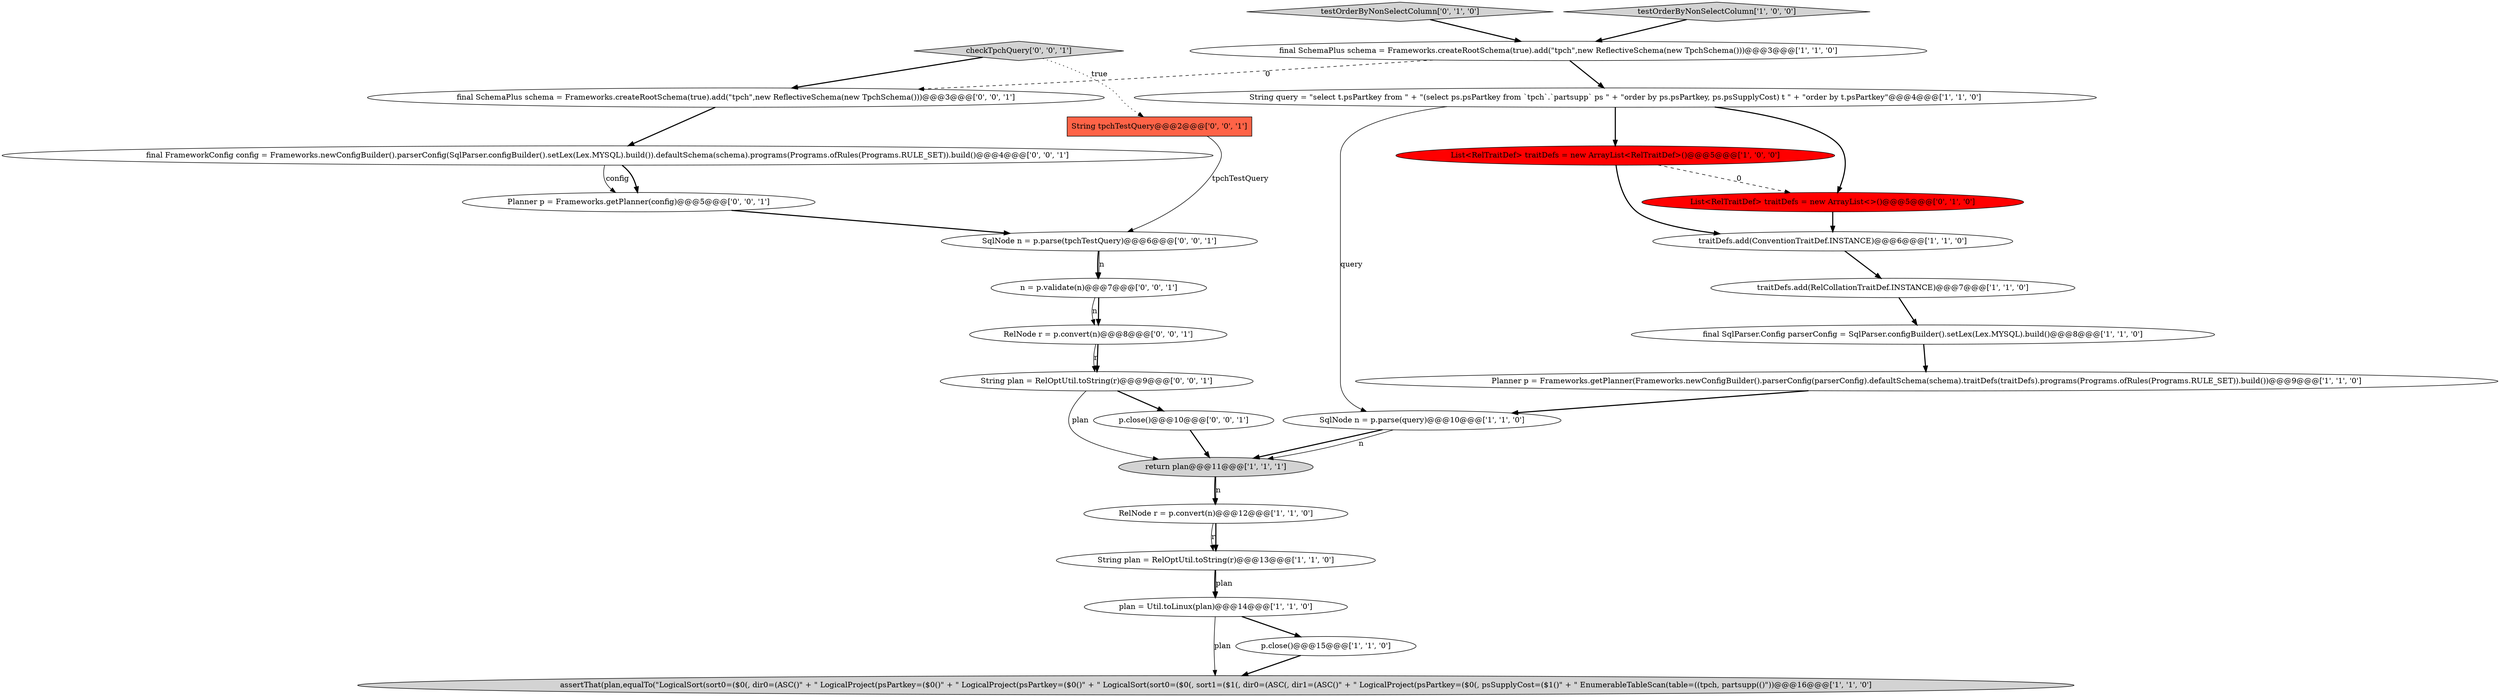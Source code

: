 digraph {
24 [style = filled, label = "String plan = RelOptUtil.toString(r)@@@9@@@['0', '0', '1']", fillcolor = white, shape = ellipse image = "AAA0AAABBB3BBB"];
25 [style = filled, label = "RelNode r = p.convert(n)@@@8@@@['0', '0', '1']", fillcolor = white, shape = ellipse image = "AAA0AAABBB3BBB"];
17 [style = filled, label = "p.close()@@@10@@@['0', '0', '1']", fillcolor = white, shape = ellipse image = "AAA0AAABBB3BBB"];
9 [style = filled, label = "SqlNode n = p.parse(query)@@@10@@@['1', '1', '0']", fillcolor = white, shape = ellipse image = "AAA0AAABBB1BBB"];
5 [style = filled, label = "plan = Util.toLinux(plan)@@@14@@@['1', '1', '0']", fillcolor = white, shape = ellipse image = "AAA0AAABBB1BBB"];
12 [style = filled, label = "traitDefs.add(RelCollationTraitDef.INSTANCE)@@@7@@@['1', '1', '0']", fillcolor = white, shape = ellipse image = "AAA0AAABBB1BBB"];
13 [style = filled, label = "p.close()@@@15@@@['1', '1', '0']", fillcolor = white, shape = ellipse image = "AAA0AAABBB1BBB"];
14 [style = filled, label = "String query = \"select t.psPartkey from \" + \"(select ps.psPartkey from `tpch`.`partsupp` ps \" + \"order by ps.psPartkey, ps.psSupplyCost) t \" + \"order by t.psPartkey\"@@@4@@@['1', '1', '0']", fillcolor = white, shape = ellipse image = "AAA0AAABBB1BBB"];
6 [style = filled, label = "List<RelTraitDef> traitDefs = new ArrayList<RelTraitDef>()@@@5@@@['1', '0', '0']", fillcolor = red, shape = ellipse image = "AAA1AAABBB1BBB"];
23 [style = filled, label = "Planner p = Frameworks.getPlanner(config)@@@5@@@['0', '0', '1']", fillcolor = white, shape = ellipse image = "AAA0AAABBB3BBB"];
11 [style = filled, label = "Planner p = Frameworks.getPlanner(Frameworks.newConfigBuilder().parserConfig(parserConfig).defaultSchema(schema).traitDefs(traitDefs).programs(Programs.ofRules(Programs.RULE_SET)).build())@@@9@@@['1', '1', '0']", fillcolor = white, shape = ellipse image = "AAA0AAABBB1BBB"];
15 [style = filled, label = "List<RelTraitDef> traitDefs = new ArrayList<>()@@@5@@@['0', '1', '0']", fillcolor = red, shape = ellipse image = "AAA1AAABBB2BBB"];
26 [style = filled, label = "checkTpchQuery['0', '0', '1']", fillcolor = lightgray, shape = diamond image = "AAA0AAABBB3BBB"];
0 [style = filled, label = "final SchemaPlus schema = Frameworks.createRootSchema(true).add(\"tpch\",new ReflectiveSchema(new TpchSchema()))@@@3@@@['1', '1', '0']", fillcolor = white, shape = ellipse image = "AAA0AAABBB1BBB"];
16 [style = filled, label = "testOrderByNonSelectColumn['0', '1', '0']", fillcolor = lightgray, shape = diamond image = "AAA0AAABBB2BBB"];
1 [style = filled, label = "RelNode r = p.convert(n)@@@12@@@['1', '1', '0']", fillcolor = white, shape = ellipse image = "AAA0AAABBB1BBB"];
2 [style = filled, label = "traitDefs.add(ConventionTraitDef.INSTANCE)@@@6@@@['1', '1', '0']", fillcolor = white, shape = ellipse image = "AAA0AAABBB1BBB"];
3 [style = filled, label = "final SqlParser.Config parserConfig = SqlParser.configBuilder().setLex(Lex.MYSQL).build()@@@8@@@['1', '1', '0']", fillcolor = white, shape = ellipse image = "AAA0AAABBB1BBB"];
8 [style = filled, label = "assertThat(plan,equalTo(\"LogicalSort(sort0=($0(, dir0=(ASC()\" + \" LogicalProject(psPartkey=($0()\" + \" LogicalProject(psPartkey=($0()\" + \" LogicalSort(sort0=($0(, sort1=($1(, dir0=(ASC(, dir1=(ASC()\" + \" LogicalProject(psPartkey=($0(, psSupplyCost=($1()\" + \" EnumerableTableScan(table=((tpch, partsupp(()\"))@@@16@@@['1', '1', '0']", fillcolor = lightgray, shape = ellipse image = "AAA0AAABBB1BBB"];
10 [style = filled, label = "String plan = RelOptUtil.toString(r)@@@13@@@['1', '1', '0']", fillcolor = white, shape = ellipse image = "AAA0AAABBB1BBB"];
22 [style = filled, label = "SqlNode n = p.parse(tpchTestQuery)@@@6@@@['0', '0', '1']", fillcolor = white, shape = ellipse image = "AAA0AAABBB3BBB"];
7 [style = filled, label = "return plan@@@11@@@['1', '1', '1']", fillcolor = lightgray, shape = ellipse image = "AAA0AAABBB1BBB"];
19 [style = filled, label = "n = p.validate(n)@@@7@@@['0', '0', '1']", fillcolor = white, shape = ellipse image = "AAA0AAABBB3BBB"];
4 [style = filled, label = "testOrderByNonSelectColumn['1', '0', '0']", fillcolor = lightgray, shape = diamond image = "AAA0AAABBB1BBB"];
21 [style = filled, label = "String tpchTestQuery@@@2@@@['0', '0', '1']", fillcolor = tomato, shape = box image = "AAA0AAABBB3BBB"];
20 [style = filled, label = "final FrameworkConfig config = Frameworks.newConfigBuilder().parserConfig(SqlParser.configBuilder().setLex(Lex.MYSQL).build()).defaultSchema(schema).programs(Programs.ofRules(Programs.RULE_SET)).build()@@@4@@@['0', '0', '1']", fillcolor = white, shape = ellipse image = "AAA0AAABBB3BBB"];
18 [style = filled, label = "final SchemaPlus schema = Frameworks.createRootSchema(true).add(\"tpch\",new ReflectiveSchema(new TpchSchema()))@@@3@@@['0', '0', '1']", fillcolor = white, shape = ellipse image = "AAA0AAABBB3BBB"];
14->9 [style = solid, label="query"];
15->2 [style = bold, label=""];
16->0 [style = bold, label=""];
7->1 [style = bold, label=""];
22->19 [style = bold, label=""];
3->11 [style = bold, label=""];
19->25 [style = solid, label="n"];
7->1 [style = solid, label="n"];
9->7 [style = bold, label=""];
11->9 [style = bold, label=""];
24->7 [style = solid, label="plan"];
9->7 [style = solid, label="n"];
2->12 [style = bold, label=""];
19->25 [style = bold, label=""];
4->0 [style = bold, label=""];
6->2 [style = bold, label=""];
17->7 [style = bold, label=""];
25->24 [style = solid, label="r"];
25->24 [style = bold, label=""];
18->20 [style = bold, label=""];
0->14 [style = bold, label=""];
5->8 [style = solid, label="plan"];
23->22 [style = bold, label=""];
10->5 [style = bold, label=""];
20->23 [style = bold, label=""];
21->22 [style = solid, label="tpchTestQuery"];
1->10 [style = solid, label="r"];
6->15 [style = dashed, label="0"];
10->5 [style = solid, label="plan"];
26->21 [style = dotted, label="true"];
5->13 [style = bold, label=""];
24->17 [style = bold, label=""];
20->23 [style = solid, label="config"];
22->19 [style = solid, label="n"];
0->18 [style = dashed, label="0"];
14->15 [style = bold, label=""];
12->3 [style = bold, label=""];
13->8 [style = bold, label=""];
1->10 [style = bold, label=""];
14->6 [style = bold, label=""];
26->18 [style = bold, label=""];
}
